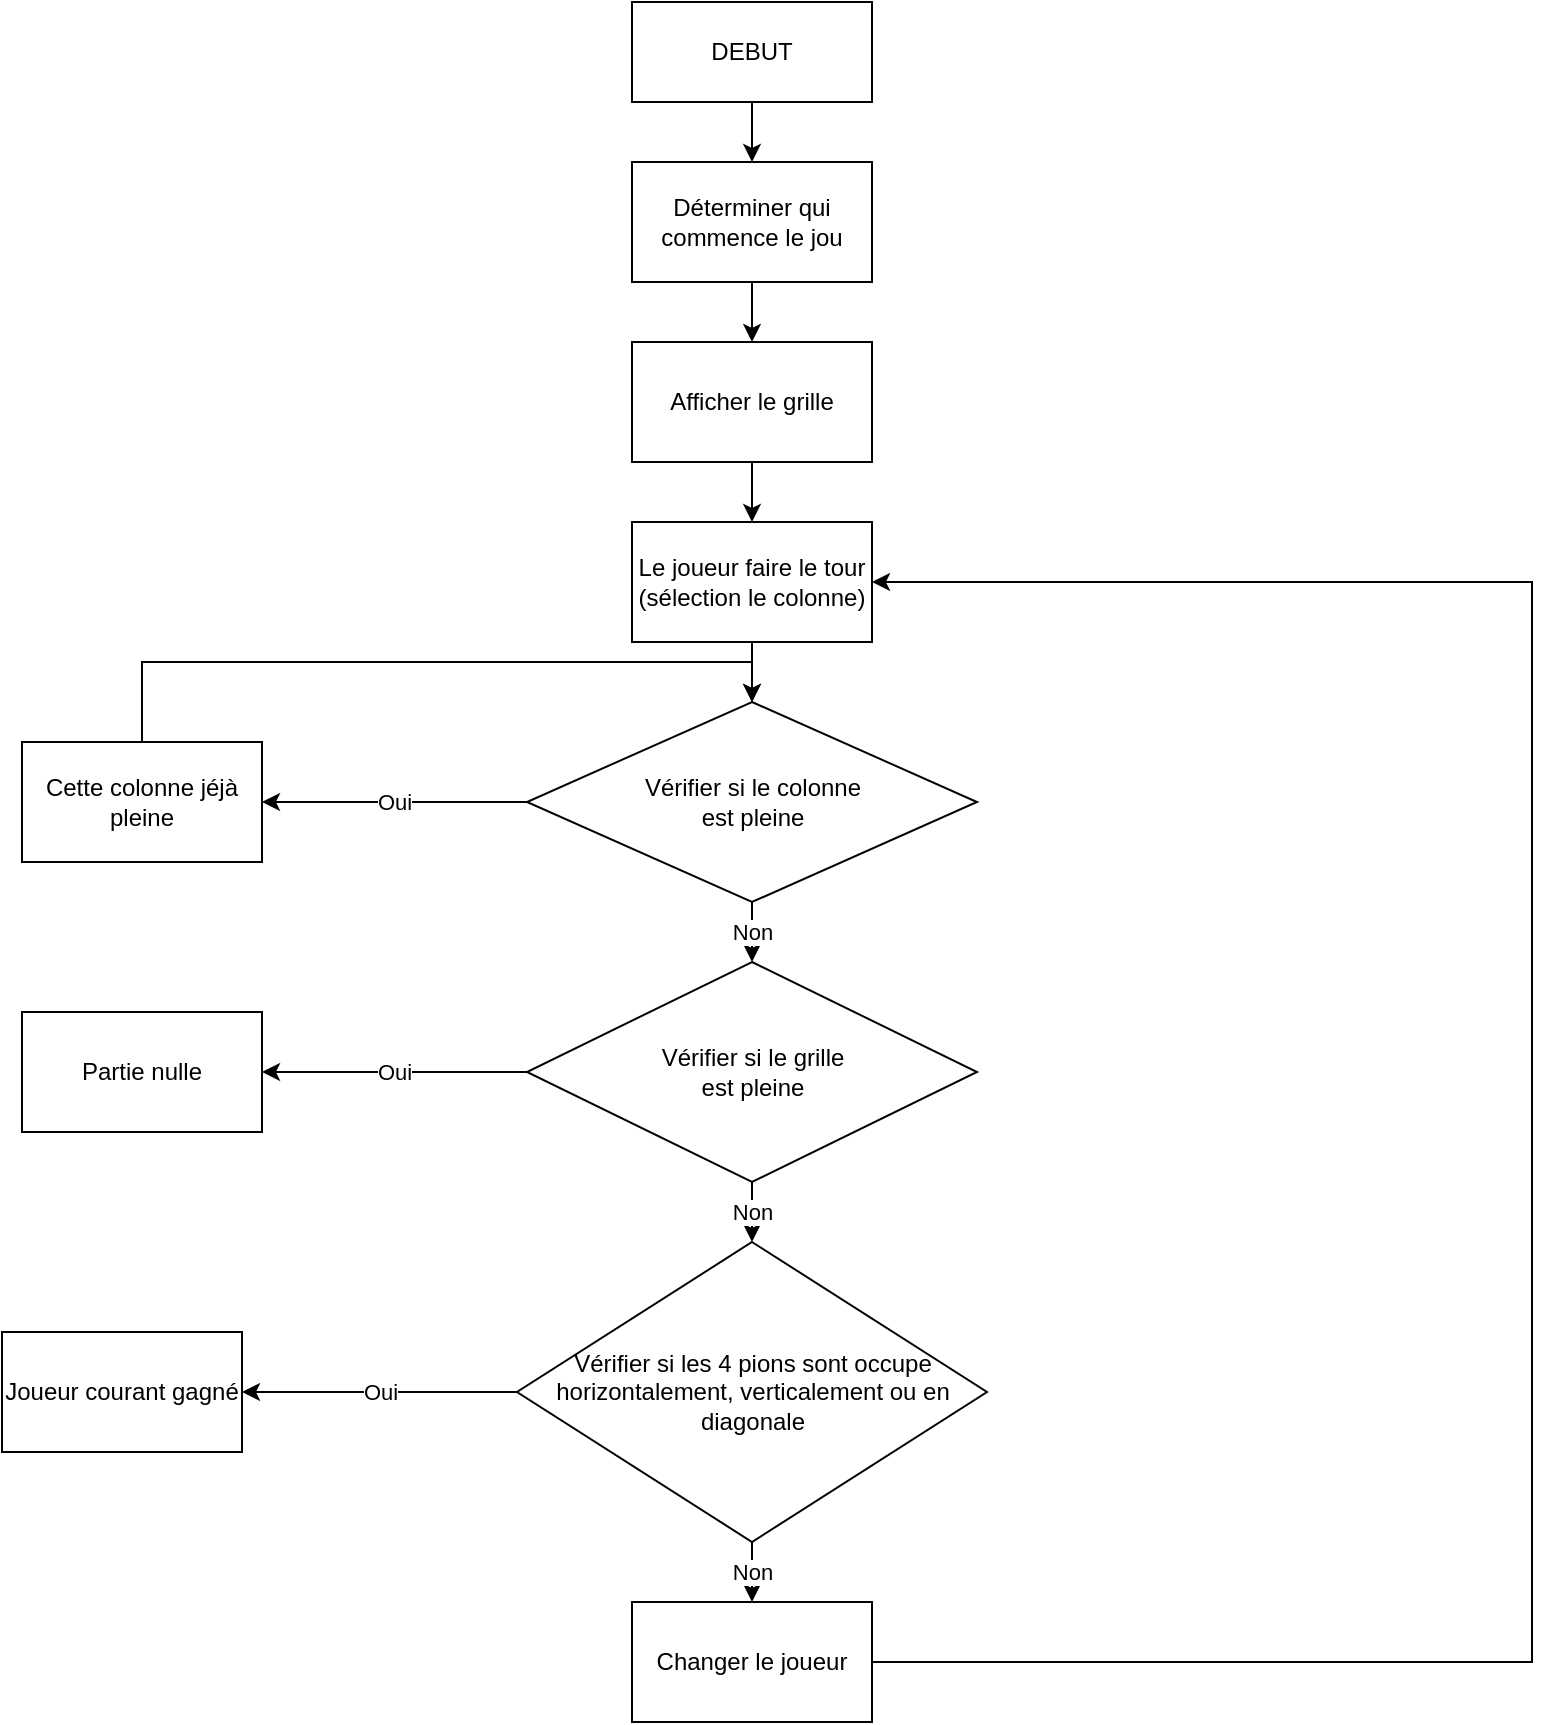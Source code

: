 <mxfile version="20.8.5" type="github">
  <diagram id="w0QPPAA4tSdxzbG4galK" name="Page-1">
    <mxGraphModel dx="794" dy="404" grid="1" gridSize="10" guides="1" tooltips="1" connect="1" arrows="1" fold="1" page="1" pageScale="1" pageWidth="827" pageHeight="1169" math="0" shadow="0">
      <root>
        <mxCell id="0" />
        <mxCell id="1" parent="0" />
        <mxCell id="o2Ks0StHCbJT89IdcJpc-9" value="" style="edgeStyle=orthogonalEdgeStyle;rounded=0;orthogonalLoop=1;jettySize=auto;html=1;" edge="1" parent="1" source="o2Ks0StHCbJT89IdcJpc-1" target="o2Ks0StHCbJT89IdcJpc-2">
          <mxGeometry relative="1" as="geometry" />
        </mxCell>
        <mxCell id="o2Ks0StHCbJT89IdcJpc-1" value="DEBUT" style="rounded=0;whiteSpace=wrap;html=1;" vertex="1" parent="1">
          <mxGeometry x="330" y="10" width="120" height="50" as="geometry" />
        </mxCell>
        <mxCell id="o2Ks0StHCbJT89IdcJpc-10" value="" style="edgeStyle=orthogonalEdgeStyle;rounded=0;orthogonalLoop=1;jettySize=auto;html=1;" edge="1" parent="1" source="o2Ks0StHCbJT89IdcJpc-2" target="o2Ks0StHCbJT89IdcJpc-3">
          <mxGeometry relative="1" as="geometry" />
        </mxCell>
        <mxCell id="o2Ks0StHCbJT89IdcJpc-2" value="Déterminer qui commence le jou" style="rounded=0;whiteSpace=wrap;html=1;" vertex="1" parent="1">
          <mxGeometry x="330" y="90" width="120" height="60" as="geometry" />
        </mxCell>
        <mxCell id="o2Ks0StHCbJT89IdcJpc-11" value="" style="edgeStyle=orthogonalEdgeStyle;rounded=0;orthogonalLoop=1;jettySize=auto;html=1;" edge="1" parent="1" source="o2Ks0StHCbJT89IdcJpc-3" target="o2Ks0StHCbJT89IdcJpc-4">
          <mxGeometry relative="1" as="geometry" />
        </mxCell>
        <mxCell id="o2Ks0StHCbJT89IdcJpc-3" value="Afficher le grille" style="rounded=0;whiteSpace=wrap;html=1;" vertex="1" parent="1">
          <mxGeometry x="330" y="180" width="120" height="60" as="geometry" />
        </mxCell>
        <mxCell id="o2Ks0StHCbJT89IdcJpc-12" value="" style="edgeStyle=orthogonalEdgeStyle;rounded=0;orthogonalLoop=1;jettySize=auto;html=1;" edge="1" parent="1" source="o2Ks0StHCbJT89IdcJpc-4" target="o2Ks0StHCbJT89IdcJpc-6">
          <mxGeometry relative="1" as="geometry" />
        </mxCell>
        <mxCell id="o2Ks0StHCbJT89IdcJpc-4" value="Le joueur faire le tour&lt;br&gt;(sélection le colonne)" style="rounded=0;whiteSpace=wrap;html=1;" vertex="1" parent="1">
          <mxGeometry x="330" y="270" width="120" height="60" as="geometry" />
        </mxCell>
        <mxCell id="o2Ks0StHCbJT89IdcJpc-14" value="Non" style="edgeStyle=orthogonalEdgeStyle;rounded=0;orthogonalLoop=1;jettySize=auto;html=1;" edge="1" parent="1" source="o2Ks0StHCbJT89IdcJpc-5" target="o2Ks0StHCbJT89IdcJpc-7">
          <mxGeometry relative="1" as="geometry" />
        </mxCell>
        <mxCell id="o2Ks0StHCbJT89IdcJpc-18" value="Oui" style="edgeStyle=orthogonalEdgeStyle;rounded=0;orthogonalLoop=1;jettySize=auto;html=1;" edge="1" parent="1" source="o2Ks0StHCbJT89IdcJpc-5" target="o2Ks0StHCbJT89IdcJpc-17">
          <mxGeometry relative="1" as="geometry" />
        </mxCell>
        <mxCell id="o2Ks0StHCbJT89IdcJpc-5" value="Vérifier si le grille&lt;br&gt;est pleine" style="rhombus;whiteSpace=wrap;html=1;" vertex="1" parent="1">
          <mxGeometry x="277.5" y="490" width="225" height="110" as="geometry" />
        </mxCell>
        <mxCell id="o2Ks0StHCbJT89IdcJpc-13" value="Non" style="edgeStyle=orthogonalEdgeStyle;rounded=0;orthogonalLoop=1;jettySize=auto;html=1;" edge="1" parent="1" source="o2Ks0StHCbJT89IdcJpc-6" target="o2Ks0StHCbJT89IdcJpc-5">
          <mxGeometry relative="1" as="geometry" />
        </mxCell>
        <mxCell id="o2Ks0StHCbJT89IdcJpc-20" value="Oui" style="edgeStyle=orthogonalEdgeStyle;rounded=0;orthogonalLoop=1;jettySize=auto;html=1;" edge="1" parent="1" source="o2Ks0StHCbJT89IdcJpc-6" target="o2Ks0StHCbJT89IdcJpc-19">
          <mxGeometry relative="1" as="geometry" />
        </mxCell>
        <mxCell id="o2Ks0StHCbJT89IdcJpc-6" value="Vérifier si le colonne&lt;br&gt;est pleine" style="rhombus;whiteSpace=wrap;html=1;" vertex="1" parent="1">
          <mxGeometry x="277.5" y="360" width="225" height="100" as="geometry" />
        </mxCell>
        <mxCell id="o2Ks0StHCbJT89IdcJpc-15" value="Non" style="edgeStyle=orthogonalEdgeStyle;rounded=0;orthogonalLoop=1;jettySize=auto;html=1;" edge="1" parent="1" source="o2Ks0StHCbJT89IdcJpc-7" target="o2Ks0StHCbJT89IdcJpc-8">
          <mxGeometry relative="1" as="geometry" />
        </mxCell>
        <mxCell id="o2Ks0StHCbJT89IdcJpc-25" value="Oui" style="edgeStyle=orthogonalEdgeStyle;rounded=0;orthogonalLoop=1;jettySize=auto;html=1;" edge="1" parent="1" source="o2Ks0StHCbJT89IdcJpc-7" target="o2Ks0StHCbJT89IdcJpc-24">
          <mxGeometry relative="1" as="geometry" />
        </mxCell>
        <mxCell id="o2Ks0StHCbJT89IdcJpc-7" value="Vérifier si les 4 pions sont occupe horizontalement, verticalement ou en diagonale" style="rhombus;whiteSpace=wrap;html=1;" vertex="1" parent="1">
          <mxGeometry x="272.5" y="630" width="235" height="150" as="geometry" />
        </mxCell>
        <mxCell id="o2Ks0StHCbJT89IdcJpc-16" style="edgeStyle=orthogonalEdgeStyle;rounded=0;orthogonalLoop=1;jettySize=auto;html=1;entryX=1;entryY=0.5;entryDx=0;entryDy=0;" edge="1" parent="1" source="o2Ks0StHCbJT89IdcJpc-8" target="o2Ks0StHCbJT89IdcJpc-4">
          <mxGeometry relative="1" as="geometry">
            <mxPoint x="700" y="480" as="targetPoint" />
            <Array as="points">
              <mxPoint x="780" y="840" />
              <mxPoint x="780" y="300" />
            </Array>
          </mxGeometry>
        </mxCell>
        <mxCell id="o2Ks0StHCbJT89IdcJpc-8" value="Changer le joueur" style="rounded=0;whiteSpace=wrap;html=1;" vertex="1" parent="1">
          <mxGeometry x="330" y="810" width="120" height="60" as="geometry" />
        </mxCell>
        <mxCell id="o2Ks0StHCbJT89IdcJpc-17" value="Partie nulle" style="whiteSpace=wrap;html=1;" vertex="1" parent="1">
          <mxGeometry x="25" y="515" width="120" height="60" as="geometry" />
        </mxCell>
        <mxCell id="o2Ks0StHCbJT89IdcJpc-21" style="edgeStyle=orthogonalEdgeStyle;rounded=0;orthogonalLoop=1;jettySize=auto;html=1;entryX=0.5;entryY=0;entryDx=0;entryDy=0;" edge="1" parent="1" source="o2Ks0StHCbJT89IdcJpc-19" target="o2Ks0StHCbJT89IdcJpc-6">
          <mxGeometry relative="1" as="geometry">
            <Array as="points">
              <mxPoint x="85" y="340" />
              <mxPoint x="390" y="340" />
            </Array>
          </mxGeometry>
        </mxCell>
        <mxCell id="o2Ks0StHCbJT89IdcJpc-19" value="Cette colonne jéjà pleine" style="whiteSpace=wrap;html=1;" vertex="1" parent="1">
          <mxGeometry x="25" y="380" width="120" height="60" as="geometry" />
        </mxCell>
        <mxCell id="o2Ks0StHCbJT89IdcJpc-24" value="Joueur courant gagné" style="whiteSpace=wrap;html=1;" vertex="1" parent="1">
          <mxGeometry x="15" y="675" width="120" height="60" as="geometry" />
        </mxCell>
      </root>
    </mxGraphModel>
  </diagram>
</mxfile>
